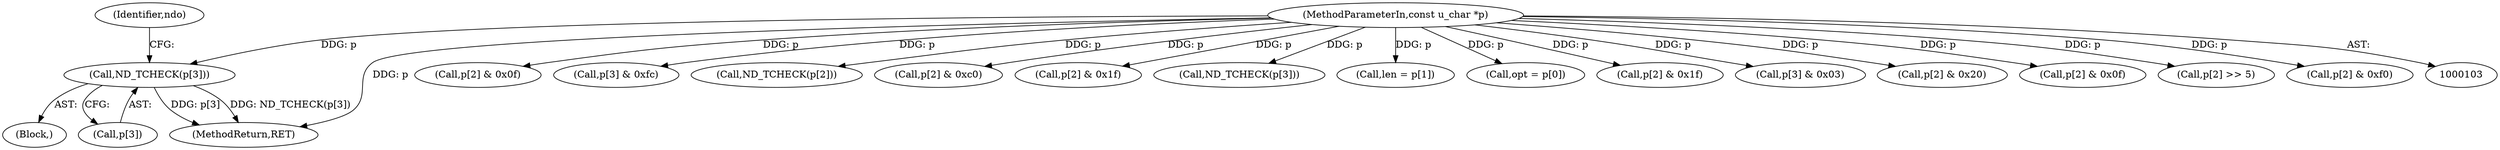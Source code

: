 digraph "0_tcpdump_7029d15f148ef24bb7c6668bc640f5470d085e5a_0@array" {
"1000217" [label="(Call,ND_TCHECK(p[3]))"];
"1000105" [label="(MethodParameterIn,const u_char *p)"];
"1000285" [label="(Call,p[2] & 0x0f)"];
"1000105" [label="(MethodParameterIn,const u_char *p)"];
"1000301" [label="(Call,p[3] & 0xfc)"];
"1000184" [label="(Call,ND_TCHECK(p[2]))"];
"1000171" [label="(Block,)"];
"1000218" [label="(Call,p[3])"];
"1000228" [label="(Call,p[2] & 0xc0)"];
"1000244" [label="(Call,p[2] & 0x1f)"];
"1000223" [label="(Identifier,ndo)"];
"1000265" [label="(Call,ND_TCHECK(p[3]))"];
"1000120" [label="(Call,len = p[1])"];
"1000125" [label="(Call,opt = p[0])"];
"1000199" [label="(Call,p[2] & 0x1f)"];
"1000307" [label="(Call,p[3] & 0x03)"];
"1000236" [label="(Call,p[2] & 0x20)"];
"1000369" [label="(MethodReturn,RET)"];
"1000294" [label="(Call,p[2] & 0x0f)"];
"1000217" [label="(Call,ND_TCHECK(p[3]))"];
"1000194" [label="(Call,p[2] >> 5)"];
"1000276" [label="(Call,p[2] & 0xf0)"];
"1000217" -> "1000171"  [label="AST: "];
"1000217" -> "1000218"  [label="CFG: "];
"1000218" -> "1000217"  [label="AST: "];
"1000223" -> "1000217"  [label="CFG: "];
"1000217" -> "1000369"  [label="DDG: p[3]"];
"1000217" -> "1000369"  [label="DDG: ND_TCHECK(p[3])"];
"1000105" -> "1000217"  [label="DDG: p"];
"1000105" -> "1000103"  [label="AST: "];
"1000105" -> "1000369"  [label="DDG: p"];
"1000105" -> "1000120"  [label="DDG: p"];
"1000105" -> "1000125"  [label="DDG: p"];
"1000105" -> "1000184"  [label="DDG: p"];
"1000105" -> "1000194"  [label="DDG: p"];
"1000105" -> "1000199"  [label="DDG: p"];
"1000105" -> "1000228"  [label="DDG: p"];
"1000105" -> "1000236"  [label="DDG: p"];
"1000105" -> "1000244"  [label="DDG: p"];
"1000105" -> "1000265"  [label="DDG: p"];
"1000105" -> "1000276"  [label="DDG: p"];
"1000105" -> "1000285"  [label="DDG: p"];
"1000105" -> "1000294"  [label="DDG: p"];
"1000105" -> "1000301"  [label="DDG: p"];
"1000105" -> "1000307"  [label="DDG: p"];
}

